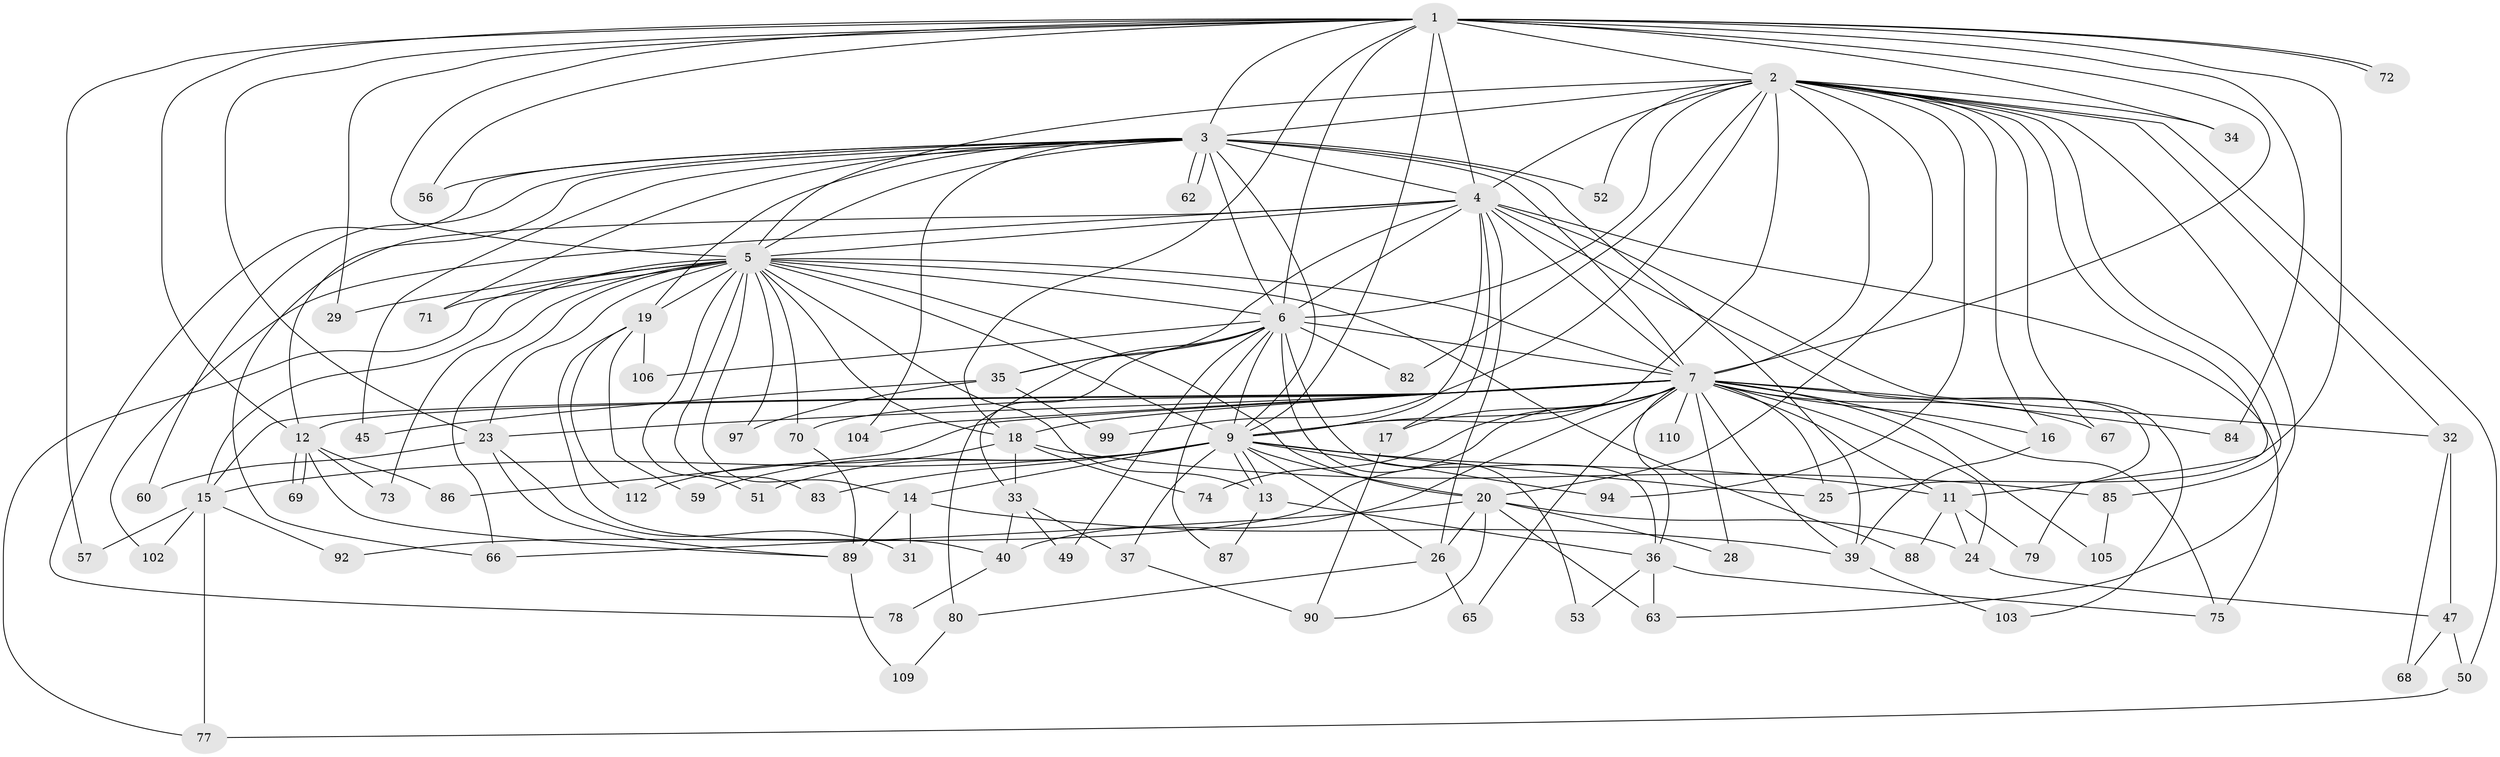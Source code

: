 // Generated by graph-tools (version 1.1) at 2025/51/02/27/25 19:51:49]
// undirected, 82 vertices, 196 edges
graph export_dot {
graph [start="1"]
  node [color=gray90,style=filled];
  1 [super="+76"];
  2 [super="+8"];
  3 [super="+98"];
  4 [super="+61"];
  5 [super="+64"];
  6 [super="+41"];
  7 [super="+10"];
  9 [super="+21"];
  11 [super="+38"];
  12 [super="+101"];
  13 [super="+81"];
  14 [super="+107"];
  15 [super="+43"];
  16;
  17 [super="+95"];
  18 [super="+22"];
  19 [super="+44"];
  20 [super="+48"];
  23 [super="+30"];
  24 [super="+58"];
  25;
  26 [super="+27"];
  28;
  29;
  31;
  32 [super="+42"];
  33;
  34;
  35;
  36 [super="+55"];
  37 [super="+108"];
  39 [super="+54"];
  40 [super="+46"];
  45;
  47;
  49;
  50;
  51;
  52;
  53;
  56;
  57;
  59;
  60;
  62;
  63 [super="+96"];
  65;
  66 [super="+111"];
  67;
  68;
  69;
  70;
  71;
  72;
  73;
  74;
  75 [super="+91"];
  77 [super="+93"];
  78;
  79;
  80;
  82;
  83;
  84;
  85;
  86;
  87;
  88;
  89 [super="+100"];
  90;
  92;
  94;
  97;
  99;
  102;
  103;
  104;
  105;
  106;
  109;
  110;
  112;
  1 -- 2 [weight=2];
  1 -- 3;
  1 -- 4;
  1 -- 5;
  1 -- 6;
  1 -- 7 [weight=2];
  1 -- 9;
  1 -- 12;
  1 -- 29;
  1 -- 34;
  1 -- 56;
  1 -- 57;
  1 -- 72;
  1 -- 72;
  1 -- 84;
  1 -- 23;
  1 -- 18;
  1 -- 25;
  2 -- 3 [weight=2];
  2 -- 4 [weight=2];
  2 -- 5 [weight=2];
  2 -- 6 [weight=3];
  2 -- 7 [weight=4];
  2 -- 9 [weight=2];
  2 -- 20;
  2 -- 34;
  2 -- 50;
  2 -- 52;
  2 -- 67;
  2 -- 82;
  2 -- 11;
  2 -- 16;
  2 -- 85;
  2 -- 94;
  2 -- 32;
  2 -- 99;
  2 -- 63;
  3 -- 4;
  3 -- 5;
  3 -- 6;
  3 -- 7 [weight=2];
  3 -- 9 [weight=2];
  3 -- 12;
  3 -- 19;
  3 -- 45;
  3 -- 52;
  3 -- 56;
  3 -- 60;
  3 -- 62;
  3 -- 62;
  3 -- 71;
  3 -- 78;
  3 -- 104;
  3 -- 39;
  4 -- 5;
  4 -- 6;
  4 -- 7 [weight=3];
  4 -- 9;
  4 -- 35;
  4 -- 66;
  4 -- 79;
  4 -- 102;
  4 -- 103;
  4 -- 75;
  4 -- 17;
  4 -- 26;
  5 -- 6;
  5 -- 7 [weight=3];
  5 -- 9;
  5 -- 14;
  5 -- 15;
  5 -- 18;
  5 -- 19 [weight=2];
  5 -- 20;
  5 -- 23;
  5 -- 29;
  5 -- 51;
  5 -- 70;
  5 -- 71;
  5 -- 73;
  5 -- 88;
  5 -- 13;
  5 -- 97;
  5 -- 83;
  5 -- 66;
  5 -- 77;
  6 -- 7 [weight=2];
  6 -- 9;
  6 -- 33;
  6 -- 35;
  6 -- 49;
  6 -- 53;
  6 -- 80;
  6 -- 87;
  6 -- 106;
  6 -- 82;
  6 -- 36;
  7 -- 9 [weight=2];
  7 -- 11;
  7 -- 18;
  7 -- 23;
  7 -- 39;
  7 -- 84;
  7 -- 86;
  7 -- 65;
  7 -- 67;
  7 -- 70;
  7 -- 74;
  7 -- 15;
  7 -- 16;
  7 -- 17;
  7 -- 24;
  7 -- 25;
  7 -- 28;
  7 -- 92;
  7 -- 32 [weight=2];
  7 -- 36;
  7 -- 104;
  7 -- 105;
  7 -- 110;
  7 -- 40;
  7 -- 12;
  7 -- 75;
  9 -- 13;
  9 -- 13;
  9 -- 14;
  9 -- 25;
  9 -- 26;
  9 -- 51;
  9 -- 59;
  9 -- 83;
  9 -- 94;
  9 -- 37;
  9 -- 20;
  9 -- 11;
  9 -- 15;
  11 -- 79;
  11 -- 88;
  11 -- 24;
  12 -- 69;
  12 -- 69;
  12 -- 73;
  12 -- 86;
  12 -- 89;
  13 -- 36;
  13 -- 87;
  14 -- 31;
  14 -- 39;
  14 -- 89;
  15 -- 77;
  15 -- 102;
  15 -- 57;
  15 -- 92;
  16 -- 39;
  17 -- 90;
  18 -- 33;
  18 -- 74;
  18 -- 85;
  18 -- 112;
  19 -- 40;
  19 -- 59;
  19 -- 112;
  19 -- 106;
  20 -- 24;
  20 -- 26;
  20 -- 28;
  20 -- 63;
  20 -- 66;
  20 -- 90;
  23 -- 31;
  23 -- 60;
  23 -- 89;
  24 -- 47;
  26 -- 65;
  26 -- 80;
  32 -- 68;
  32 -- 47;
  33 -- 37;
  33 -- 40;
  33 -- 49;
  35 -- 45;
  35 -- 97;
  35 -- 99;
  36 -- 53;
  36 -- 75;
  36 -- 63;
  37 -- 90;
  39 -- 103;
  40 -- 78;
  47 -- 50;
  47 -- 68;
  50 -- 77;
  70 -- 89;
  80 -- 109;
  85 -- 105;
  89 -- 109;
}
